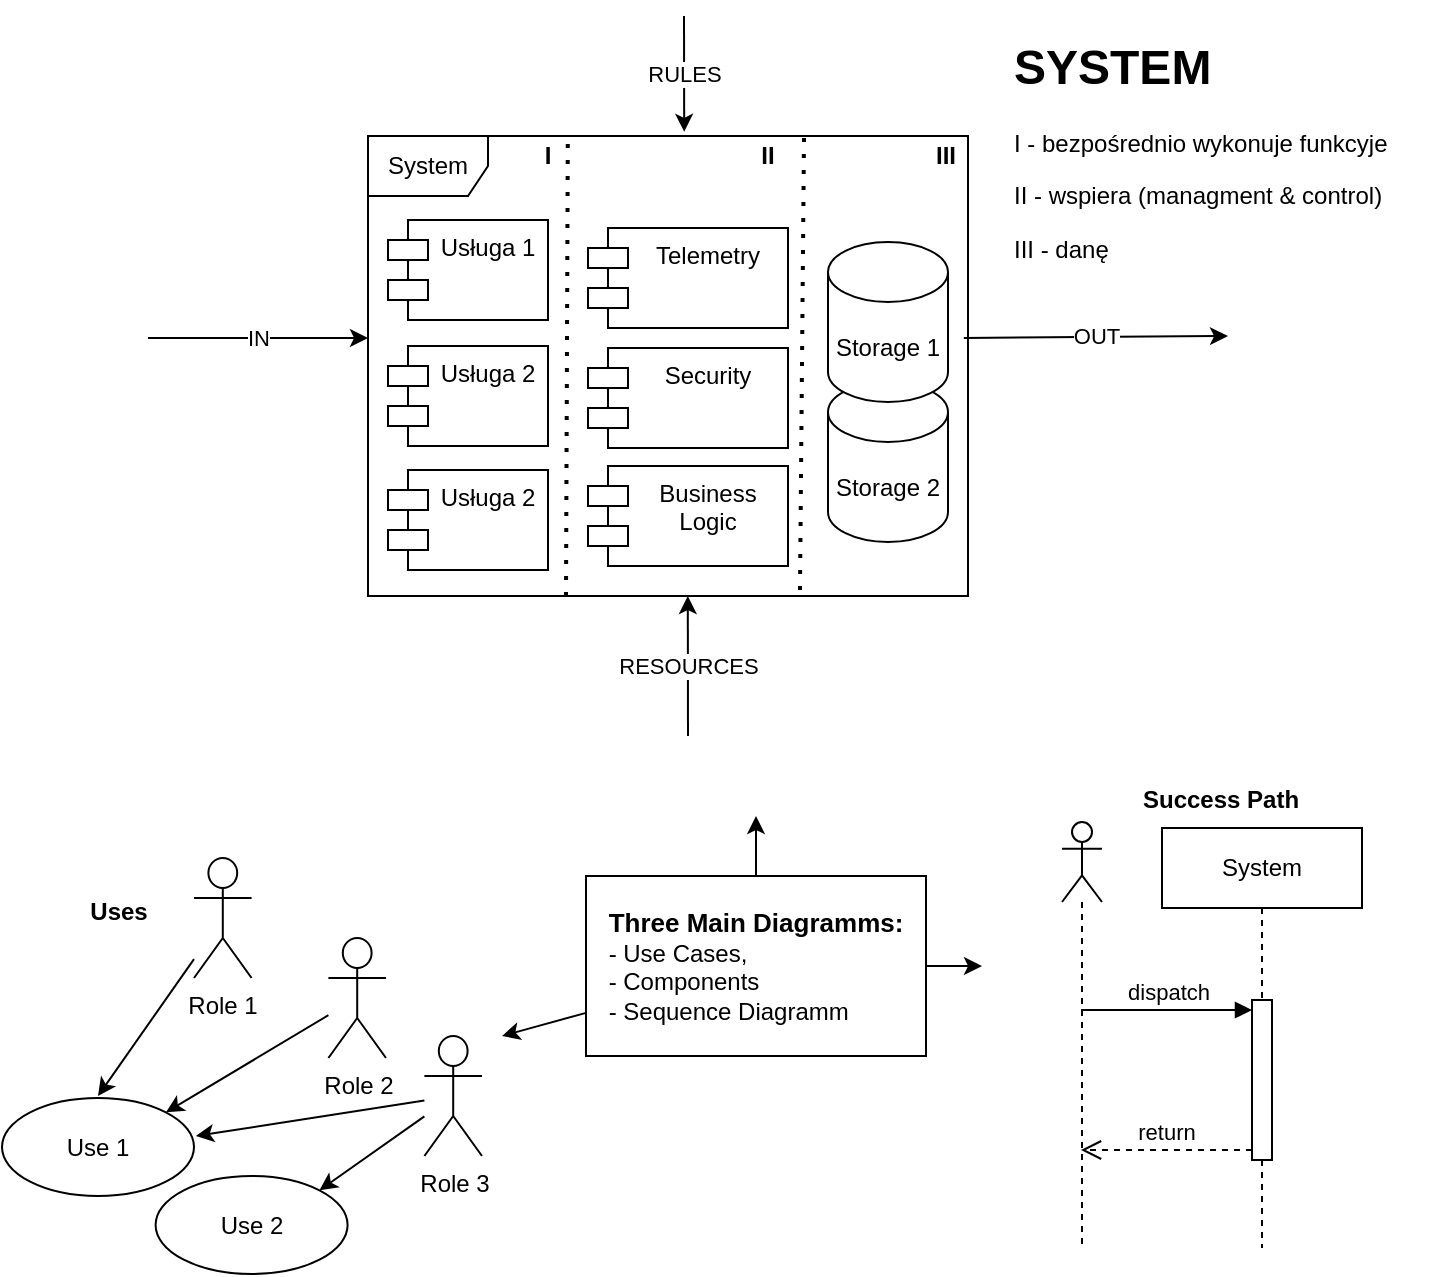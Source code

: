 <mxfile>
    <diagram id="WM1ELAfN_Ny97ynVXezr" name="Diagrams">
        <mxGraphModel dx="799" dy="458" grid="1" gridSize="10" guides="1" tooltips="1" connect="1" arrows="1" fold="1" page="1" pageScale="1" pageWidth="827" pageHeight="1169" math="0" shadow="0">
            <root>
                <mxCell id="0"/>
                <mxCell id="1" parent="0"/>
                <mxCell id="2" value="IN" style="endArrow=classic;html=1;rounded=0;entryX=0;entryY=0.5;entryDx=0;entryDy=0;" parent="1" edge="1">
                    <mxGeometry width="50" height="50" relative="1" as="geometry">
                        <mxPoint x="93" y="201" as="sourcePoint"/>
                        <mxPoint x="203" y="201" as="targetPoint"/>
                    </mxGeometry>
                </mxCell>
                <mxCell id="3" value="Usługa 1" style="shape=module;align=left;spacingLeft=20;align=center;verticalAlign=top;whiteSpace=wrap;html=1;" parent="1" vertex="1">
                    <mxGeometry x="213" y="142" width="80" height="50" as="geometry"/>
                </mxCell>
                <mxCell id="4" value="Usługa 2" style="shape=module;align=left;spacingLeft=20;align=center;verticalAlign=top;whiteSpace=wrap;html=1;" parent="1" vertex="1">
                    <mxGeometry x="213" y="205" width="80" height="50" as="geometry"/>
                </mxCell>
                <mxCell id="5" value="System" style="shape=umlFrame;whiteSpace=wrap;html=1;pointerEvents=0;" parent="1" vertex="1">
                    <mxGeometry x="203" y="100" width="300" height="230" as="geometry"/>
                </mxCell>
                <mxCell id="6" value="Storage 2" style="shape=cylinder3;whiteSpace=wrap;html=1;boundedLbl=1;backgroundOutline=1;size=15;" parent="1" vertex="1">
                    <mxGeometry x="433" y="223" width="60" height="80" as="geometry"/>
                </mxCell>
                <mxCell id="7" value="Telemetry" style="shape=module;align=left;spacingLeft=20;align=center;verticalAlign=top;whiteSpace=wrap;html=1;" parent="1" vertex="1">
                    <mxGeometry x="313" y="146" width="100" height="50" as="geometry"/>
                </mxCell>
                <mxCell id="8" value="Security" style="shape=module;align=left;spacingLeft=20;align=center;verticalAlign=top;whiteSpace=wrap;html=1;" parent="1" vertex="1">
                    <mxGeometry x="313" y="206" width="100" height="50" as="geometry"/>
                </mxCell>
                <mxCell id="9" value="Storage 1" style="shape=cylinder3;whiteSpace=wrap;html=1;boundedLbl=1;backgroundOutline=1;size=15;" parent="1" vertex="1">
                    <mxGeometry x="433" y="153" width="60" height="80" as="geometry"/>
                </mxCell>
                <mxCell id="10" value="" style="endArrow=none;dashed=1;html=1;dashPattern=1 3;strokeWidth=2;rounded=0;exitX=0.33;exitY=1;exitDx=0;exitDy=0;exitPerimeter=0;entryX=0.333;entryY=0.005;entryDx=0;entryDy=0;entryPerimeter=0;" parent="1" source="5" target="5" edge="1">
                    <mxGeometry width="50" height="50" relative="1" as="geometry">
                        <mxPoint x="363" y="340" as="sourcePoint"/>
                        <mxPoint x="413" y="290" as="targetPoint"/>
                    </mxGeometry>
                </mxCell>
                <mxCell id="11" value="" style="endArrow=none;dashed=1;html=1;dashPattern=1 3;strokeWidth=2;rounded=0;exitX=0.72;exitY=0.987;exitDx=0;exitDy=0;exitPerimeter=0;entryX=0.333;entryY=0.005;entryDx=0;entryDy=0;entryPerimeter=0;" parent="1" source="5" edge="1">
                    <mxGeometry width="50" height="50" relative="1" as="geometry">
                        <mxPoint x="420" y="300" as="sourcePoint"/>
                        <mxPoint x="421" y="101" as="targetPoint"/>
                    </mxGeometry>
                </mxCell>
                <mxCell id="12" value="OUT" style="endArrow=classic;html=1;rounded=0;exitX=0.993;exitY=0.439;exitDx=0;exitDy=0;exitPerimeter=0;" parent="1" source="5" edge="1">
                    <mxGeometry width="50" height="50" relative="1" as="geometry">
                        <mxPoint x="103" y="209" as="sourcePoint"/>
                        <mxPoint x="633" y="200" as="targetPoint"/>
                    </mxGeometry>
                </mxCell>
                <mxCell id="13" value="RULES" style="endArrow=classic;html=1;rounded=0;entryX=0.527;entryY=-0.009;entryDx=0;entryDy=0;entryPerimeter=0;" parent="1" target="5" edge="1">
                    <mxGeometry width="50" height="50" relative="1" as="geometry">
                        <mxPoint x="361" y="40" as="sourcePoint"/>
                        <mxPoint x="413" y="290" as="targetPoint"/>
                    </mxGeometry>
                </mxCell>
                <mxCell id="14" value="RESOURCES" style="endArrow=classic;html=1;rounded=0;entryX=0.633;entryY=1;entryDx=0;entryDy=0;entryPerimeter=0;" parent="1" edge="1">
                    <mxGeometry width="50" height="50" relative="1" as="geometry">
                        <mxPoint x="363" y="400" as="sourcePoint"/>
                        <mxPoint x="362.9" y="330" as="targetPoint"/>
                    </mxGeometry>
                </mxCell>
                <mxCell id="15" value="Usługa 2" style="shape=module;align=left;spacingLeft=20;align=center;verticalAlign=top;whiteSpace=wrap;html=1;" parent="1" vertex="1">
                    <mxGeometry x="213" y="267" width="80" height="50" as="geometry"/>
                </mxCell>
                <mxCell id="16" value="I" style="text;html=1;align=center;verticalAlign=middle;whiteSpace=wrap;rounded=0;fontStyle=1" parent="1" vertex="1">
                    <mxGeometry x="283" y="100" width="20" height="20" as="geometry"/>
                </mxCell>
                <mxCell id="17" value="II" style="text;html=1;align=center;verticalAlign=middle;whiteSpace=wrap;rounded=0;fontStyle=1" parent="1" vertex="1">
                    <mxGeometry x="393" y="100" width="20" height="20" as="geometry"/>
                </mxCell>
                <mxCell id="18" value="III" style="text;html=1;align=center;verticalAlign=middle;whiteSpace=wrap;rounded=0;fontStyle=1" parent="1" vertex="1">
                    <mxGeometry x="482" y="100" width="20" height="20" as="geometry"/>
                </mxCell>
                <mxCell id="19" value="&lt;h1 style=&quot;margin-top: 0px;&quot;&gt;SYSTEM&lt;/h1&gt;&lt;p&gt;I - bezpośrednio wykonuje funkcyje&lt;/p&gt;&lt;p&gt;II - wspiera (managment &amp;amp; control)&lt;/p&gt;&lt;p&gt;III - danę&lt;/p&gt;" style="text;html=1;whiteSpace=wrap;overflow=hidden;rounded=0;" parent="1" vertex="1">
                    <mxGeometry x="524" y="45" width="220" height="120" as="geometry"/>
                </mxCell>
                <mxCell id="20" value="Business&lt;div&gt;Logic&lt;/div&gt;" style="shape=module;align=left;spacingLeft=20;align=center;verticalAlign=top;whiteSpace=wrap;html=1;" parent="1" vertex="1">
                    <mxGeometry x="313" y="265" width="100" height="50" as="geometry"/>
                </mxCell>
                <mxCell id="21" value="" style="group" parent="1" vertex="1" connectable="0">
                    <mxGeometry x="550" y="420" width="150" height="236" as="geometry"/>
                </mxCell>
                <mxCell id="22" value="" style="shape=umlLifeline;perimeter=lifelinePerimeter;whiteSpace=wrap;html=1;container=1;dropTarget=0;collapsible=0;recursiveResize=0;outlineConnect=0;portConstraint=eastwest;newEdgeStyle={&quot;curved&quot;:0,&quot;rounded&quot;:0};participant=umlActor;" parent="21" vertex="1">
                    <mxGeometry y="23" width="20" height="213" as="geometry"/>
                </mxCell>
                <mxCell id="23" value="System" style="shape=umlLifeline;perimeter=lifelinePerimeter;whiteSpace=wrap;html=1;container=1;dropTarget=0;collapsible=0;recursiveResize=0;outlineConnect=0;portConstraint=eastwest;newEdgeStyle={&quot;curved&quot;:0,&quot;rounded&quot;:0};" parent="21" vertex="1">
                    <mxGeometry x="50" y="26" width="100" height="210" as="geometry"/>
                </mxCell>
                <mxCell id="24" value="" style="html=1;points=[[0,0,0,0,5],[0,1,0,0,-5],[1,0,0,0,5],[1,1,0,0,-5]];perimeter=orthogonalPerimeter;outlineConnect=0;targetShapes=umlLifeline;portConstraint=eastwest;newEdgeStyle={&quot;curved&quot;:0,&quot;rounded&quot;:0};" parent="23" vertex="1">
                    <mxGeometry x="45" y="86" width="10" height="80" as="geometry"/>
                </mxCell>
                <mxCell id="25" value="dispatch" style="html=1;verticalAlign=bottom;endArrow=block;curved=0;rounded=0;entryX=0;entryY=0;entryDx=0;entryDy=5;" parent="21" target="24" edge="1">
                    <mxGeometry relative="1" as="geometry">
                        <mxPoint x="9.5" y="117" as="sourcePoint"/>
                    </mxGeometry>
                </mxCell>
                <mxCell id="26" value="return" style="html=1;verticalAlign=bottom;endArrow=open;dashed=1;endSize=8;curved=0;rounded=0;exitX=0;exitY=1;exitDx=0;exitDy=-5;" parent="21" source="24" edge="1">
                    <mxGeometry relative="1" as="geometry">
                        <mxPoint x="9.5" y="187" as="targetPoint"/>
                    </mxGeometry>
                </mxCell>
                <mxCell id="27" value="Success Path" style="text;align=center;fontStyle=1;verticalAlign=middle;spacingLeft=3;spacingRight=3;strokeColor=none;rotatable=0;points=[[0,0.5],[1,0.5]];portConstraint=eastwest;html=1;" parent="21" vertex="1">
                    <mxGeometry x="39" y="-1" width="80" height="26" as="geometry"/>
                </mxCell>
                <mxCell id="28" value="" style="group" parent="1" vertex="1" connectable="0">
                    <mxGeometry x="20" y="461" width="240" height="208" as="geometry"/>
                </mxCell>
                <mxCell id="29" value="Role 1&lt;div&gt;&lt;br&gt;&lt;/div&gt;" style="shape=umlActor;verticalLabelPosition=bottom;verticalAlign=top;html=1;" parent="28" vertex="1">
                    <mxGeometry x="96" width="28.8" height="60" as="geometry"/>
                </mxCell>
                <mxCell id="30" value="Role 2" style="shape=umlActor;verticalLabelPosition=bottom;verticalAlign=top;html=1;" parent="28" vertex="1">
                    <mxGeometry x="163.2" y="40" width="28.8" height="60" as="geometry"/>
                </mxCell>
                <mxCell id="31" value="Role 3" style="shape=umlActor;verticalLabelPosition=bottom;verticalAlign=top;html=1;" parent="28" vertex="1">
                    <mxGeometry x="211.2" y="89" width="28.8" height="60" as="geometry"/>
                </mxCell>
                <mxCell id="32" value="Use 1" style="ellipse;whiteSpace=wrap;html=1;" parent="28" vertex="1">
                    <mxGeometry y="120" width="96" height="49" as="geometry"/>
                </mxCell>
                <mxCell id="33" value="Use 2" style="ellipse;whiteSpace=wrap;html=1;" parent="28" vertex="1">
                    <mxGeometry x="76.8" y="159" width="96" height="49" as="geometry"/>
                </mxCell>
                <mxCell id="34" value="" style="endArrow=classic;html=1;rounded=0;" parent="28" source="29" edge="1">
                    <mxGeometry width="50" height="50" relative="1" as="geometry">
                        <mxPoint x="240" y="139" as="sourcePoint"/>
                        <mxPoint x="48" y="119" as="targetPoint"/>
                    </mxGeometry>
                </mxCell>
                <mxCell id="35" value="" style="endArrow=classic;html=1;rounded=0;entryX=1;entryY=0;entryDx=0;entryDy=0;" parent="28" source="30" target="32" edge="1">
                    <mxGeometry width="50" height="50" relative="1" as="geometry">
                        <mxPoint x="115.2" y="66" as="sourcePoint"/>
                        <mxPoint x="57.6" y="129" as="targetPoint"/>
                    </mxGeometry>
                </mxCell>
                <mxCell id="36" value="" style="endArrow=classic;html=1;rounded=0;entryX=1;entryY=0;entryDx=0;entryDy=0;" parent="28" source="31" target="33" edge="1">
                    <mxGeometry width="50" height="50" relative="1" as="geometry">
                        <mxPoint x="153.6" y="91" as="sourcePoint"/>
                        <mxPoint x="92.16" y="137" as="targetPoint"/>
                    </mxGeometry>
                </mxCell>
                <mxCell id="37" value="" style="endArrow=classic;html=1;rounded=0;entryX=1.01;entryY=0.388;entryDx=0;entryDy=0;entryPerimeter=0;" parent="28" source="31" target="32" edge="1">
                    <mxGeometry width="50" height="50" relative="1" as="geometry">
                        <mxPoint x="220.8" y="139" as="sourcePoint"/>
                        <mxPoint x="168.96" y="176" as="targetPoint"/>
                    </mxGeometry>
                </mxCell>
                <mxCell id="38" value="Uses" style="text;align=center;fontStyle=1;verticalAlign=middle;spacingLeft=3;spacingRight=3;strokeColor=none;rotatable=0;points=[[0,0.5],[1,0.5]];portConstraint=eastwest;html=1;" parent="28" vertex="1">
                    <mxGeometry x="19.2" y="14" width="76.8" height="26" as="geometry"/>
                </mxCell>
                <mxCell id="44" style="edgeStyle=none;html=1;" parent="1" source="43" edge="1">
                    <mxGeometry relative="1" as="geometry">
                        <mxPoint x="510" y="515" as="targetPoint"/>
                    </mxGeometry>
                </mxCell>
                <mxCell id="45" style="edgeStyle=none;html=1;exitX=0.5;exitY=0;exitDx=0;exitDy=0;" parent="1" source="43" edge="1">
                    <mxGeometry relative="1" as="geometry">
                        <mxPoint x="397" y="440" as="targetPoint"/>
                    </mxGeometry>
                </mxCell>
                <mxCell id="46" style="edgeStyle=none;html=1;" parent="1" source="43" edge="1">
                    <mxGeometry relative="1" as="geometry">
                        <mxPoint x="270" y="550" as="targetPoint"/>
                    </mxGeometry>
                </mxCell>
                <mxCell id="43" value="&lt;b&gt;&lt;font style=&quot;font-size: 13px;&quot;&gt;Three Main Diagramms:&lt;/font&gt;&lt;/b&gt;&lt;div style=&quot;text-align: left;&quot;&gt;- Use Cases,&lt;/div&gt;&lt;div style=&quot;text-align: left;&quot;&gt;- Components&lt;/div&gt;&lt;div style=&quot;text-align: left;&quot;&gt;- Sequence Diagramm&lt;/div&gt;" style="rounded=0;whiteSpace=wrap;html=1;" parent="1" vertex="1">
                    <mxGeometry x="312" y="470" width="170" height="90" as="geometry"/>
                </mxCell>
            </root>
        </mxGraphModel>
    </diagram>
</mxfile>